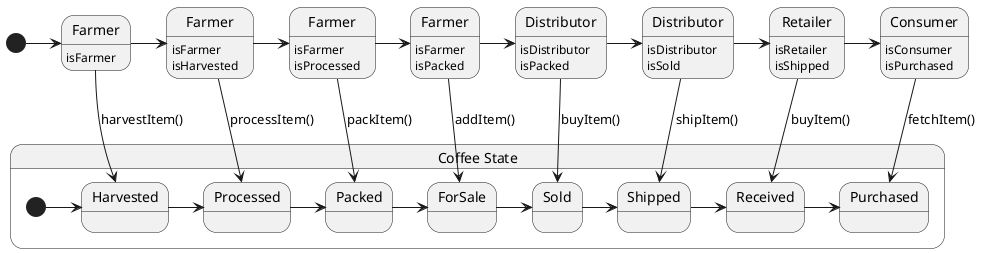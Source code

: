 @startuml

state Farmer as "Farmer"
Farmer: isFarmer
state Farmer2 as "Farmer"
Farmer2: isFarmer
Farmer2: isHarvested
Farmer->Farmer2
state Farmer3 as "Farmer"
Farmer3: isFarmer
Farmer3: isProcessed
Farmer2->Farmer3
state Farmer4 as "Farmer"
Farmer4: isFarmer
Farmer4: isPacked
Farmer3->Farmer4
state Distributor as "Distributor"
Distributor: isDistributor
Distributor: isPacked
Farmer4->Distributor
state Distributor2 as "Distributor"
Distributor2: isDistributor
Distributor2: isSold
Distributor->Distributor2
state Retailer as "Retailer"
Retailer: isRetailer
Retailer: isShipped
Distributor2->Retailer
state Consumer as "Consumer"
Consumer: isConsumer
Consumer: isPurchased
Retailer->Consumer

[*] -> Farmer


state Coffee as "Coffee State" {
    [*]->Harvested
    Farmer-->Harvested: harvestItem()
    Harvested->Processed
    Farmer2-->Processed: processItem()
    Processed->Packed
    Farmer3-->Packed: packItem()
    Packed->ForSale
    Farmer4-->ForSale: addItem()
    ForSale->Sold
    Distributor-->Sold: buyItem()
    Sold->Shipped
    Distributor2-->Shipped: shipItem()
    Shipped->Received
    Retailer-->Received: buyItem()
    Received->Purchased
    Consumer-->Purchased: fetchItem()

}
@enduml